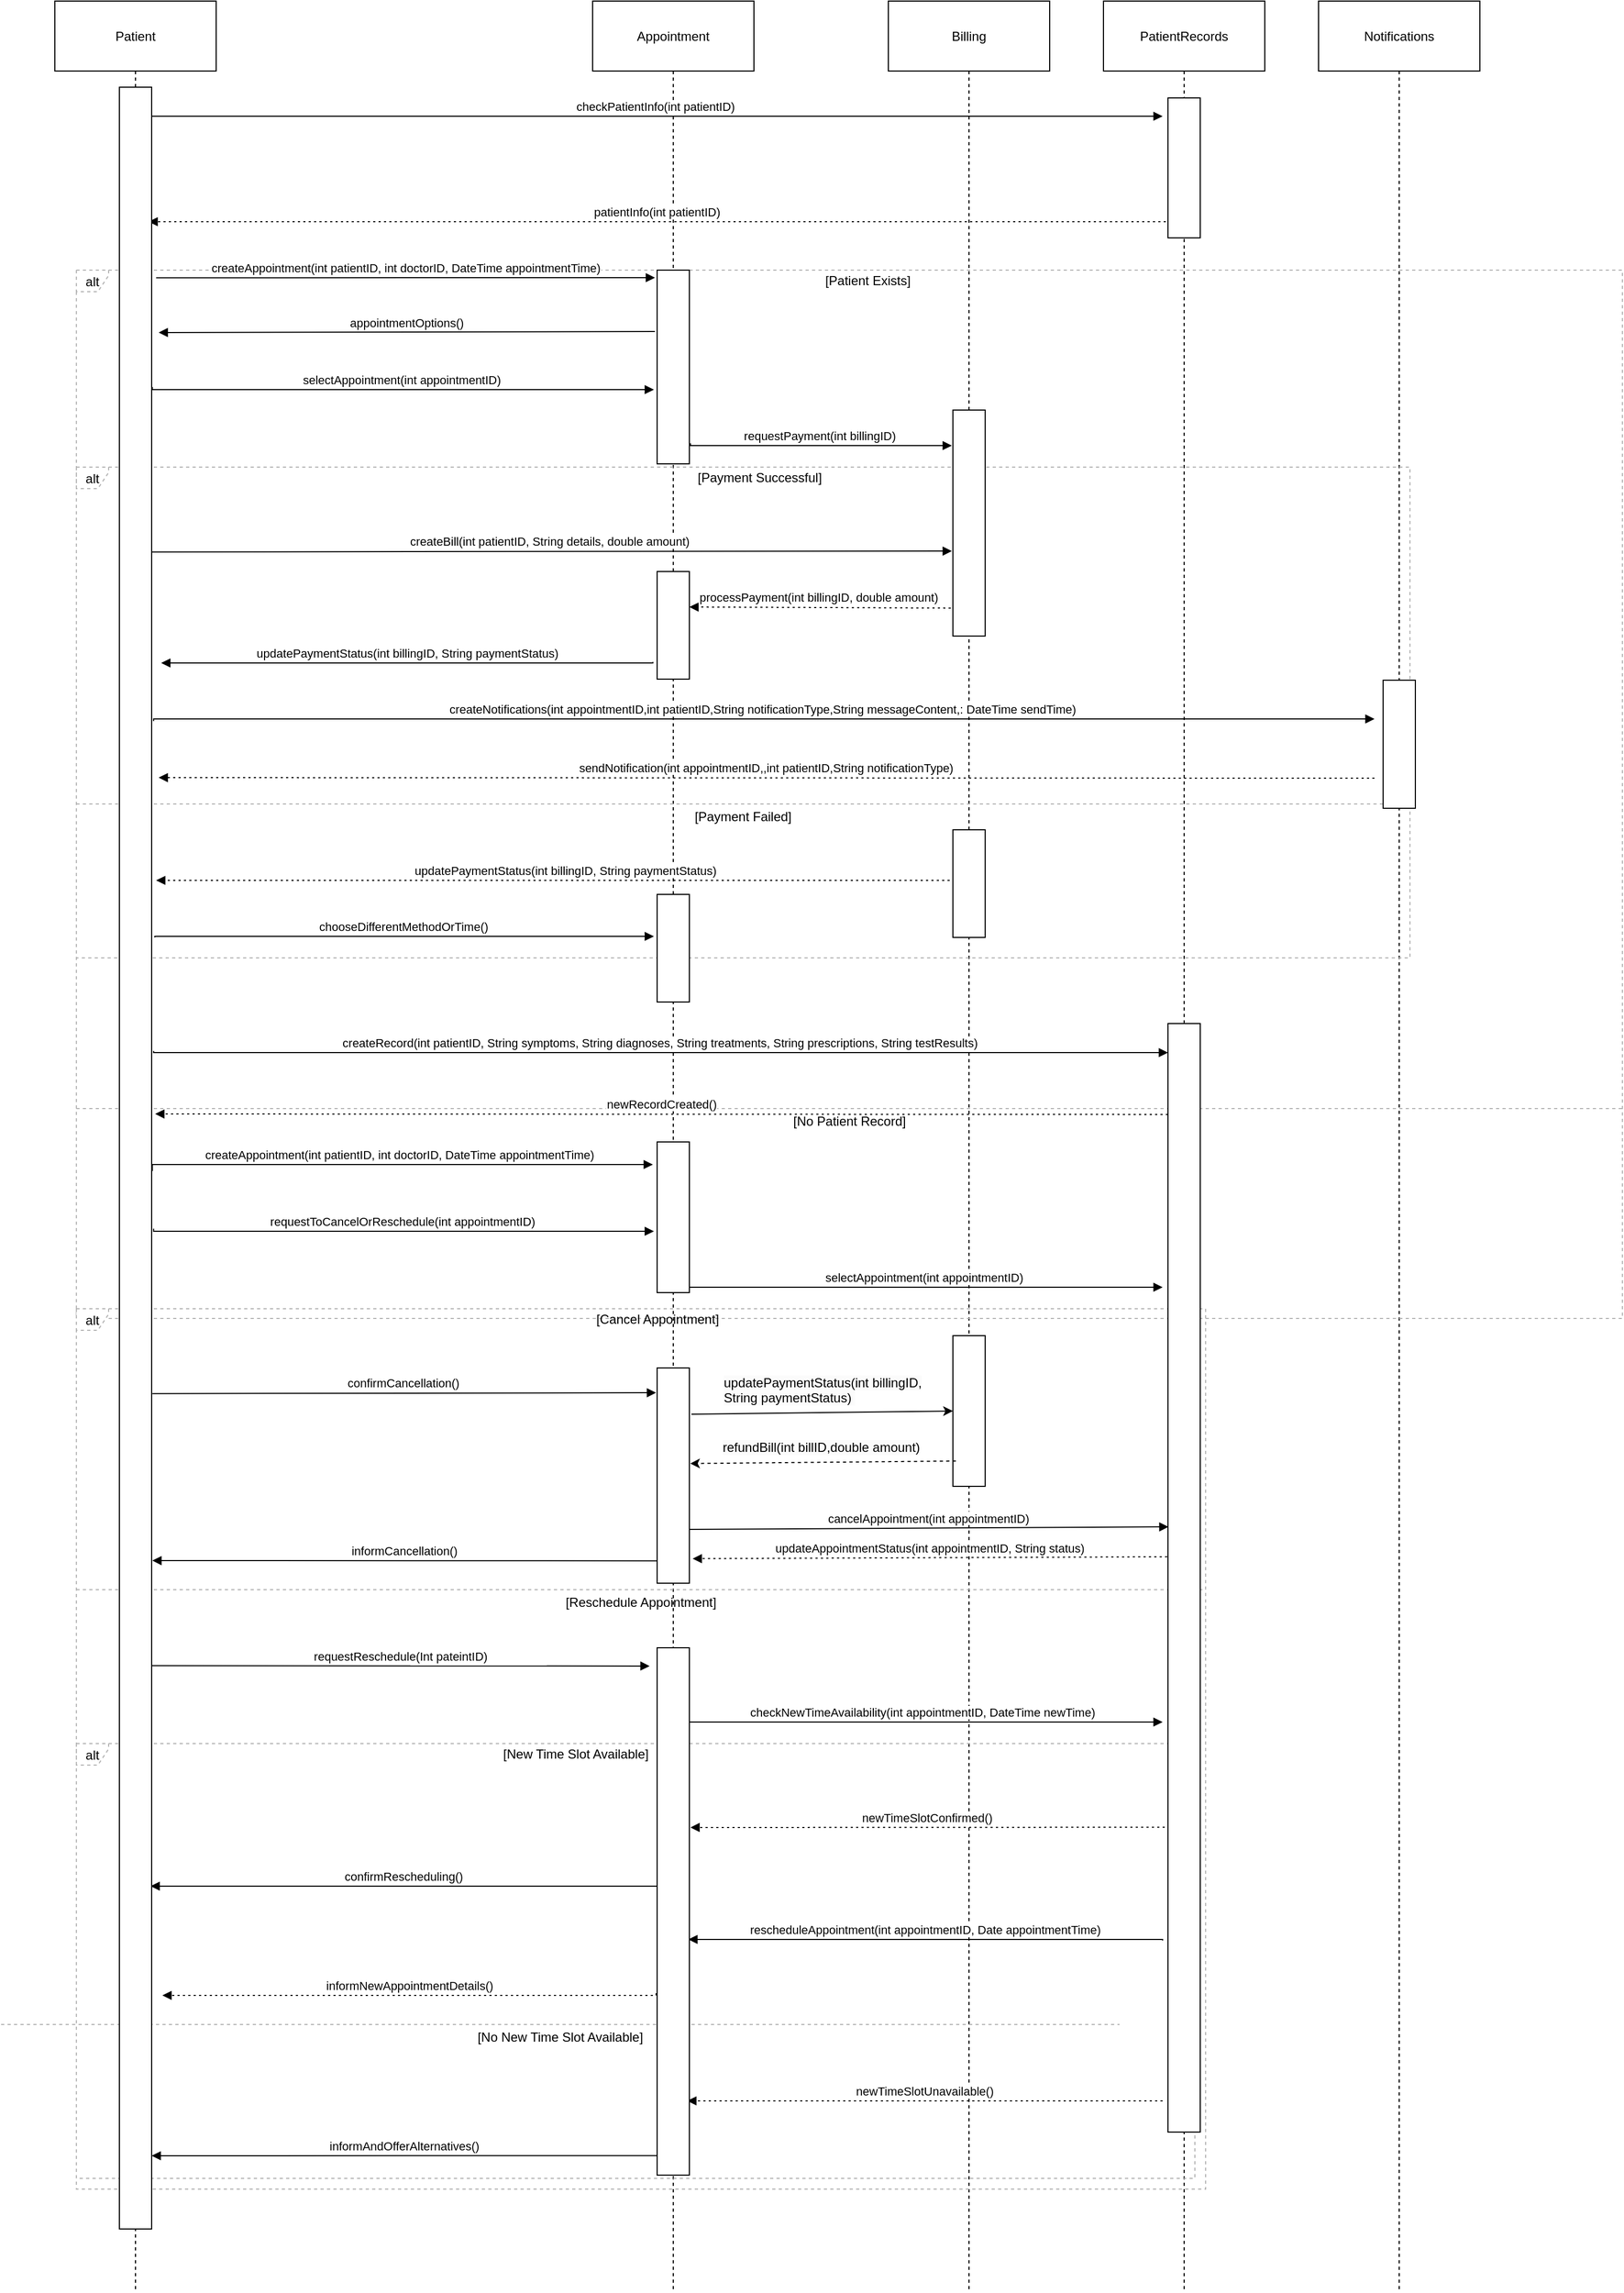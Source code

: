<mxfile version="22.1.11" type="device">
  <diagram name="第 1 页" id="eUVW0zMk8XJsIIq9NGio">
    <mxGraphModel dx="2514" dy="-9643" grid="1" gridSize="10" guides="1" tooltips="1" connect="1" arrows="1" fold="1" page="1" pageScale="1" pageWidth="827" pageHeight="1169" math="0" shadow="0">
      <root>
        <mxCell id="0" />
        <mxCell id="1" parent="0" />
        <mxCell id="6LqHcIYrVNOw7xoCtdqY-103" value="Patient" style="shape=umlLifeline;perimeter=lifelinePerimeter;whiteSpace=wrap;container=1;dropTarget=0;collapsible=0;recursiveResize=0;outlineConnect=0;portConstraint=eastwest;newEdgeStyle={&quot;edgeStyle&quot;:&quot;elbowEdgeStyle&quot;,&quot;elbow&quot;:&quot;vertical&quot;,&quot;curved&quot;:0,&quot;rounded&quot;:0};size=65;" vertex="1" parent="1">
          <mxGeometry x="20" y="10970" width="150" height="2128" as="geometry" />
        </mxCell>
        <mxCell id="6LqHcIYrVNOw7xoCtdqY-104" value="Appointment" style="shape=umlLifeline;perimeter=lifelinePerimeter;whiteSpace=wrap;container=1;dropTarget=0;collapsible=0;recursiveResize=0;outlineConnect=0;portConstraint=eastwest;newEdgeStyle={&quot;edgeStyle&quot;:&quot;elbowEdgeStyle&quot;,&quot;elbow&quot;:&quot;vertical&quot;,&quot;curved&quot;:0,&quot;rounded&quot;:0};size=65;" vertex="1" parent="1">
          <mxGeometry x="520" y="10970" width="150" height="2128" as="geometry" />
        </mxCell>
        <mxCell id="6LqHcIYrVNOw7xoCtdqY-105" value="Billing" style="shape=umlLifeline;perimeter=lifelinePerimeter;whiteSpace=wrap;container=1;dropTarget=0;collapsible=0;recursiveResize=0;outlineConnect=0;portConstraint=eastwest;newEdgeStyle={&quot;edgeStyle&quot;:&quot;elbowEdgeStyle&quot;,&quot;elbow&quot;:&quot;vertical&quot;,&quot;curved&quot;:0,&quot;rounded&quot;:0};size=65;" vertex="1" parent="1">
          <mxGeometry x="795" y="10970" width="150" height="2128" as="geometry" />
        </mxCell>
        <mxCell id="6LqHcIYrVNOw7xoCtdqY-106" value="PatientRecords" style="shape=umlLifeline;perimeter=lifelinePerimeter;whiteSpace=wrap;container=1;dropTarget=0;collapsible=0;recursiveResize=0;outlineConnect=0;portConstraint=eastwest;newEdgeStyle={&quot;edgeStyle&quot;:&quot;elbowEdgeStyle&quot;,&quot;elbow&quot;:&quot;vertical&quot;,&quot;curved&quot;:0,&quot;rounded&quot;:0};size=65;" vertex="1" parent="1">
          <mxGeometry x="995" y="10970" width="150" height="2128" as="geometry" />
        </mxCell>
        <mxCell id="6LqHcIYrVNOw7xoCtdqY-107" value="Notifications" style="shape=umlLifeline;perimeter=lifelinePerimeter;whiteSpace=wrap;container=1;dropTarget=0;collapsible=0;recursiveResize=0;outlineConnect=0;portConstraint=eastwest;newEdgeStyle={&quot;edgeStyle&quot;:&quot;elbowEdgeStyle&quot;,&quot;elbow&quot;:&quot;vertical&quot;,&quot;curved&quot;:0,&quot;rounded&quot;:0};size=65;" vertex="1" parent="1">
          <mxGeometry x="1195" y="10970" width="150" height="2128" as="geometry" />
        </mxCell>
        <mxCell id="6LqHcIYrVNOw7xoCtdqY-108" value="alt" style="shape=umlFrame;dashed=1;pointerEvents=0;dropTarget=0;strokeColor=#B3B3B3;height=20;width=30" vertex="1" parent="1">
          <mxGeometry x="40" y="11403" width="1240" height="456" as="geometry" />
        </mxCell>
        <mxCell id="6LqHcIYrVNOw7xoCtdqY-109" value="[Payment Successful]" style="text;strokeColor=none;fillColor=none;align=center;verticalAlign=middle;whiteSpace=wrap;" vertex="1" parent="6LqHcIYrVNOw7xoCtdqY-108">
          <mxGeometry x="31.13" width="1208.87" height="20" as="geometry" />
        </mxCell>
        <mxCell id="6LqHcIYrVNOw7xoCtdqY-110" value="[Payment Failed]" style="shape=line;dashed=1;whiteSpace=wrap;verticalAlign=top;labelPosition=center;verticalLabelPosition=middle;align=center;strokeColor=#B3B3B3;" vertex="1" parent="6LqHcIYrVNOw7xoCtdqY-108">
          <mxGeometry y="311" width="1240" height="4" as="geometry" />
        </mxCell>
        <mxCell id="6LqHcIYrVNOw7xoCtdqY-111" value="alt" style="shape=umlFrame;dashed=1;pointerEvents=0;dropTarget=0;strokeColor=#B3B3B3;height=20;width=30" vertex="1" parent="1">
          <mxGeometry x="40" y="11220" width="1437.5" height="974" as="geometry" />
        </mxCell>
        <mxCell id="6LqHcIYrVNOw7xoCtdqY-112" value="[Patient Exists]" style="text;strokeColor=none;fillColor=none;align=center;verticalAlign=middle;whiteSpace=wrap;" vertex="1" parent="6LqHcIYrVNOw7xoCtdqY-111">
          <mxGeometry x="35.494" width="1402.006" height="20" as="geometry" />
        </mxCell>
        <mxCell id="6LqHcIYrVNOw7xoCtdqY-113" value="[No Patient Record]" style="shape=line;dashed=1;whiteSpace=wrap;verticalAlign=top;labelPosition=center;verticalLabelPosition=middle;align=center;strokeColor=#B3B3B3;" vertex="1" parent="6LqHcIYrVNOw7xoCtdqY-111">
          <mxGeometry y="777" width="1437.5" height="4" as="geometry" />
        </mxCell>
        <mxCell id="6LqHcIYrVNOw7xoCtdqY-114" value="alt" style="shape=umlFrame;dashed=1;pointerEvents=0;dropTarget=0;strokeColor=#B3B3B3;height=20;width=30" vertex="1" parent="1">
          <mxGeometry x="40" y="12589" width="1040" height="404" as="geometry" />
        </mxCell>
        <mxCell id="6LqHcIYrVNOw7xoCtdqY-115" value="[New Time Slot Available]" style="text;strokeColor=none;fillColor=none;align=center;verticalAlign=middle;whiteSpace=wrap;" vertex="1" parent="6LqHcIYrVNOw7xoCtdqY-114">
          <mxGeometry x="-40.003" width="1008.643" height="20" as="geometry" />
        </mxCell>
        <mxCell id="6LqHcIYrVNOw7xoCtdqY-116" value="[No New Time Slot Available]" style="shape=line;dashed=1;whiteSpace=wrap;verticalAlign=top;labelPosition=center;verticalLabelPosition=middle;align=center;strokeColor=#B3B3B3;" vertex="1" parent="6LqHcIYrVNOw7xoCtdqY-114">
          <mxGeometry x="-70" y="259" width="1040" height="4" as="geometry" />
        </mxCell>
        <mxCell id="6LqHcIYrVNOw7xoCtdqY-117" value="alt" style="shape=umlFrame;dashed=1;pointerEvents=0;dropTarget=0;strokeColor=#B3B3B3;height=20;width=30" vertex="1" parent="1">
          <mxGeometry x="40" y="12185" width="1050" height="818" as="geometry" />
        </mxCell>
        <mxCell id="6LqHcIYrVNOw7xoCtdqY-118" value="[Cancel Appointment]" style="text;strokeColor=none;fillColor=none;align=center;verticalAlign=middle;whiteSpace=wrap;" vertex="1" parent="6LqHcIYrVNOw7xoCtdqY-117">
          <mxGeometry x="31.034" width="1018.966" height="20" as="geometry" />
        </mxCell>
        <mxCell id="6LqHcIYrVNOw7xoCtdqY-119" value="[Reschedule Appointment]" style="shape=line;dashed=1;whiteSpace=wrap;verticalAlign=top;labelPosition=center;verticalLabelPosition=middle;align=center;strokeColor=#B3B3B3;" vertex="1" parent="6LqHcIYrVNOw7xoCtdqY-117">
          <mxGeometry y="259" width="1050" height="4" as="geometry" />
        </mxCell>
        <mxCell id="6LqHcIYrVNOw7xoCtdqY-120" value="checkPatientInfo(int patientID)" style="verticalAlign=bottom;endArrow=block;edgeStyle=elbowEdgeStyle;elbow=vertical;curved=0;rounded=0;exitX=0.943;exitY=0.013;exitDx=0;exitDy=0;exitPerimeter=0;" edge="1" parent="1" source="6LqHcIYrVNOw7xoCtdqY-150">
          <mxGeometry relative="1" as="geometry">
            <Array as="points">
              <mxPoint x="593" y="11077" />
            </Array>
            <mxPoint x="1050" y="11077" as="targetPoint" />
          </mxGeometry>
        </mxCell>
        <mxCell id="6LqHcIYrVNOw7xoCtdqY-121" value="patientInfo(int patientID)" style="verticalAlign=bottom;endArrow=block;edgeStyle=elbowEdgeStyle;elbow=vertical;curved=0;rounded=0;dashed=1;dashPattern=2 3;entryX=0.904;entryY=0.063;entryDx=0;entryDy=0;entryPerimeter=0;exitX=-0.067;exitY=0.885;exitDx=0;exitDy=0;exitPerimeter=0;" edge="1" parent="1" source="6LqHcIYrVNOw7xoCtdqY-213" target="6LqHcIYrVNOw7xoCtdqY-150">
          <mxGeometry relative="1" as="geometry">
            <Array as="points">
              <mxPoint x="593" y="11175" />
            </Array>
          </mxGeometry>
        </mxCell>
        <mxCell id="6LqHcIYrVNOw7xoCtdqY-122" value="createAppointment(int patientID, int doctorID, DateTime appointmentTime)" style="verticalAlign=bottom;endArrow=block;edgeStyle=elbowEdgeStyle;elbow=vertical;curved=0;rounded=0;exitX=1.139;exitY=0.089;exitDx=0;exitDy=0;exitPerimeter=0;entryX=-0.067;entryY=0.044;entryDx=0;entryDy=0;entryPerimeter=0;" edge="1" parent="1" source="6LqHcIYrVNOw7xoCtdqY-150" target="6LqHcIYrVNOw7xoCtdqY-204">
          <mxGeometry relative="1" as="geometry">
            <Array as="points">
              <mxPoint x="355" y="11227" />
            </Array>
          </mxGeometry>
        </mxCell>
        <mxCell id="6LqHcIYrVNOw7xoCtdqY-123" value="appointmentOptions()" style="verticalAlign=bottom;endArrow=block;edgeStyle=elbowEdgeStyle;elbow=vertical;curved=0;rounded=0;entryX=1.218;entryY=0.115;entryDx=0;entryDy=0;entryPerimeter=0;exitX=-0.067;exitY=0.317;exitDx=0;exitDy=0;exitPerimeter=0;" edge="1" parent="1" source="6LqHcIYrVNOw7xoCtdqY-204" target="6LqHcIYrVNOw7xoCtdqY-150">
          <mxGeometry relative="1" as="geometry">
            <Array as="points" />
          </mxGeometry>
        </mxCell>
        <mxCell id="6LqHcIYrVNOw7xoCtdqY-124" value="selectAppointment(int appointmentID)" style="verticalAlign=bottom;endArrow=block;edgeStyle=elbowEdgeStyle;elbow=vertical;curved=0;rounded=0;exitX=1.022;exitY=0.14;exitDx=0;exitDy=0;exitPerimeter=0;entryX=-0.1;entryY=0.617;entryDx=0;entryDy=0;entryPerimeter=0;" edge="1" parent="1" source="6LqHcIYrVNOw7xoCtdqY-150" target="6LqHcIYrVNOw7xoCtdqY-204">
          <mxGeometry relative="1" as="geometry">
            <Array as="points">
              <mxPoint x="355" y="11331" />
            </Array>
            <mxPoint x="595" y="11331" as="targetPoint" />
          </mxGeometry>
        </mxCell>
        <mxCell id="6LqHcIYrVNOw7xoCtdqY-125" value="requestPayment(int billingID)" style="verticalAlign=bottom;endArrow=block;edgeStyle=elbowEdgeStyle;elbow=vertical;curved=0;rounded=0;exitX=1.033;exitY=0.894;exitDx=0;exitDy=0;exitPerimeter=0;entryX=-0.033;entryY=0.157;entryDx=0;entryDy=0;entryPerimeter=0;" edge="1" parent="1" source="6LqHcIYrVNOw7xoCtdqY-204" target="6LqHcIYrVNOw7xoCtdqY-211">
          <mxGeometry relative="1" as="geometry">
            <Array as="points">
              <mxPoint x="743" y="11383" />
            </Array>
          </mxGeometry>
        </mxCell>
        <mxCell id="6LqHcIYrVNOw7xoCtdqY-126" value="createBill(int patientID, String details, double amount)" style="verticalAlign=bottom;endArrow=block;edgeStyle=elbowEdgeStyle;elbow=vertical;curved=0;rounded=0;exitX=0.904;exitY=0.217;exitDx=0;exitDy=0;exitPerimeter=0;entryX=-0.033;entryY=0.624;entryDx=0;entryDy=0;entryPerimeter=0;" edge="1" parent="1" source="6LqHcIYrVNOw7xoCtdqY-150" target="6LqHcIYrVNOw7xoCtdqY-211">
          <mxGeometry relative="1" as="geometry">
            <Array as="points">
              <mxPoint x="493" y="11481" />
            </Array>
          </mxGeometry>
        </mxCell>
        <mxCell id="6LqHcIYrVNOw7xoCtdqY-127" value="processPayment(int billingID, double amount) " style="verticalAlign=bottom;endArrow=block;edgeStyle=elbowEdgeStyle;elbow=vertical;curved=0;rounded=0;dashed=1;dashPattern=2 3;entryX=1;entryY=0.33;entryDx=0;entryDy=0;entryPerimeter=0;exitX=-0.067;exitY=0.876;exitDx=0;exitDy=0;exitPerimeter=0;" edge="1" parent="1" source="6LqHcIYrVNOw7xoCtdqY-211" target="6LqHcIYrVNOw7xoCtdqY-205">
          <mxGeometry relative="1" as="geometry">
            <Array as="points">
              <mxPoint x="743" y="11533" />
            </Array>
          </mxGeometry>
        </mxCell>
        <mxCell id="6LqHcIYrVNOw7xoCtdqY-128" value="updatePaymentStatus(int billingID, String paymentStatus)" style="verticalAlign=bottom;endArrow=block;edgeStyle=elbowEdgeStyle;elbow=vertical;curved=0;rounded=0;entryX=1.296;entryY=0.269;entryDx=0;entryDy=0;entryPerimeter=0;exitX=-0.133;exitY=0.84;exitDx=0;exitDy=0;exitPerimeter=0;" edge="1" parent="1" source="6LqHcIYrVNOw7xoCtdqY-205" target="6LqHcIYrVNOw7xoCtdqY-150">
          <mxGeometry relative="1" as="geometry">
            <Array as="points">
              <mxPoint x="355" y="11585" />
            </Array>
            <mxPoint x="120" y="11585" as="targetPoint" />
          </mxGeometry>
        </mxCell>
        <mxCell id="6LqHcIYrVNOw7xoCtdqY-129" value="createNotifications(int appointmentID,int patientID,String notificationType,String messageContent,: DateTime sendTime)" style="verticalAlign=bottom;endArrow=block;edgeStyle=elbowEdgeStyle;elbow=vertical;curved=0;rounded=0;exitX=1.061;exitY=0.296;exitDx=0;exitDy=0;exitPerimeter=0;entryX=-0.267;entryY=0.303;entryDx=0;entryDy=0;entryPerimeter=0;" edge="1" parent="1" source="6LqHcIYrVNOw7xoCtdqY-150" target="6LqHcIYrVNOw7xoCtdqY-215">
          <mxGeometry relative="1" as="geometry">
            <Array as="points">
              <mxPoint x="693" y="11637" />
            </Array>
            <mxPoint x="1190" y="11637" as="targetPoint" />
          </mxGeometry>
        </mxCell>
        <mxCell id="6LqHcIYrVNOw7xoCtdqY-130" value="sendNotification(int appointmentID,,int patientID,String notificationType)" style="verticalAlign=bottom;endArrow=block;edgeStyle=elbowEdgeStyle;elbow=vertical;curved=0;rounded=0;dashed=1;dashPattern=2 3;entryX=1.218;entryY=0.322;entryDx=0;entryDy=0;entryPerimeter=0;exitX=-0.267;exitY=0.765;exitDx=0;exitDy=0;exitPerimeter=0;" edge="1" parent="1" source="6LqHcIYrVNOw7xoCtdqY-215" target="6LqHcIYrVNOw7xoCtdqY-150">
          <mxGeometry relative="1" as="geometry">
            <Array as="points" />
          </mxGeometry>
        </mxCell>
        <mxCell id="6LqHcIYrVNOw7xoCtdqY-131" value="updatePaymentStatus(int billingID, String paymentStatus)" style="verticalAlign=bottom;endArrow=block;edgeStyle=elbowEdgeStyle;elbow=vertical;curved=0;rounded=0;dashed=1;dashPattern=2 3;entryX=1.139;entryY=0.37;entryDx=0;entryDy=0;entryPerimeter=0;exitX=0;exitY=0.25;exitDx=0;exitDy=0;" edge="1" parent="1" source="6LqHcIYrVNOw7xoCtdqY-212" target="6LqHcIYrVNOw7xoCtdqY-150">
          <mxGeometry x="0.001" relative="1" as="geometry">
            <Array as="points">
              <mxPoint x="493" y="11787" />
            </Array>
            <mxPoint as="offset" />
          </mxGeometry>
        </mxCell>
        <mxCell id="6LqHcIYrVNOw7xoCtdqY-132" value="chooseDifferentMethodOrTime()" style="verticalAlign=bottom;endArrow=block;edgeStyle=elbowEdgeStyle;elbow=vertical;curved=0;rounded=0;exitX=1.1;exitY=0.397;exitDx=0;exitDy=0;exitPerimeter=0;entryX=-0.1;entryY=0.39;entryDx=0;entryDy=0;entryPerimeter=0;" edge="1" parent="1" source="6LqHcIYrVNOw7xoCtdqY-150" target="6LqHcIYrVNOw7xoCtdqY-207">
          <mxGeometry relative="1" as="geometry">
            <Array as="points">
              <mxPoint x="355" y="11839" />
            </Array>
          </mxGeometry>
        </mxCell>
        <mxCell id="6LqHcIYrVNOw7xoCtdqY-133" value="createRecord(int patientID, String symptoms, String diagnoses, String treatments, String prescriptions, String testResults)" style="verticalAlign=bottom;endArrow=block;edgeStyle=elbowEdgeStyle;elbow=vertical;curved=0;rounded=0;exitX=1.061;exitY=0.45;exitDx=0;exitDy=0;exitPerimeter=0;entryX=0;entryY=0.026;entryDx=0;entryDy=0;entryPerimeter=0;" edge="1" parent="1" source="6LqHcIYrVNOw7xoCtdqY-150" target="6LqHcIYrVNOw7xoCtdqY-214">
          <mxGeometry relative="1" as="geometry">
            <Array as="points">
              <mxPoint x="593" y="11947" />
            </Array>
          </mxGeometry>
        </mxCell>
        <mxCell id="6LqHcIYrVNOw7xoCtdqY-134" value="newRecordCreated()" style="verticalAlign=bottom;endArrow=block;edgeStyle=elbowEdgeStyle;elbow=vertical;curved=0;rounded=0;dashed=1;dashPattern=2 3;entryX=0.051;entryY=1.75;entryDx=0;entryDy=0;entryPerimeter=0;exitX=0;exitY=0.082;exitDx=0;exitDy=0;exitPerimeter=0;" edge="1" parent="1" source="6LqHcIYrVNOw7xoCtdqY-214" target="6LqHcIYrVNOw7xoCtdqY-113">
          <mxGeometry relative="1" as="geometry">
            <Array as="points" />
          </mxGeometry>
        </mxCell>
        <mxCell id="6LqHcIYrVNOw7xoCtdqY-135" value="createAppointment(int patientID, int doctorID, DateTime appointmentTime)" style="verticalAlign=bottom;endArrow=block;edgeStyle=elbowEdgeStyle;elbow=vertical;curved=0;rounded=0;exitX=1.022;exitY=0.506;exitDx=0;exitDy=0;exitPerimeter=0;entryX=-0.133;entryY=0.157;entryDx=0;entryDy=0;entryPerimeter=0;" edge="1" parent="1" source="6LqHcIYrVNOw7xoCtdqY-150" target="6LqHcIYrVNOw7xoCtdqY-208">
          <mxGeometry relative="1" as="geometry">
            <Array as="points">
              <mxPoint x="355" y="12051" />
            </Array>
          </mxGeometry>
        </mxCell>
        <mxCell id="6LqHcIYrVNOw7xoCtdqY-136" value="requestToCancelOrReschedule(int appointmentID)" style="verticalAlign=bottom;endArrow=block;edgeStyle=elbowEdgeStyle;elbow=vertical;curved=0;rounded=0;exitX=1.061;exitY=0.533;exitDx=0;exitDy=0;exitPerimeter=0;entryX=-0.1;entryY=0.593;entryDx=0;entryDy=0;entryPerimeter=0;" edge="1" parent="1" source="6LqHcIYrVNOw7xoCtdqY-150" target="6LqHcIYrVNOw7xoCtdqY-208">
          <mxGeometry relative="1" as="geometry">
            <Array as="points">
              <mxPoint x="355" y="12113" />
            </Array>
          </mxGeometry>
        </mxCell>
        <mxCell id="6LqHcIYrVNOw7xoCtdqY-137" value="selectAppointment(int appointmentID)" style="verticalAlign=bottom;endArrow=block;edgeStyle=elbowEdgeStyle;elbow=vertical;curved=0;rounded=0;exitX=0.933;exitY=0.957;exitDx=0;exitDy=0;exitPerimeter=0;" edge="1" parent="1" source="6LqHcIYrVNOw7xoCtdqY-208">
          <mxGeometry relative="1" as="geometry">
            <Array as="points">
              <mxPoint x="843" y="12165" />
            </Array>
            <mxPoint x="1050" y="12165" as="targetPoint" />
          </mxGeometry>
        </mxCell>
        <mxCell id="6LqHcIYrVNOw7xoCtdqY-138" value="confirmCancellation()" style="verticalAlign=bottom;endArrow=block;edgeStyle=elbowEdgeStyle;elbow=vertical;curved=0;rounded=0;exitX=1.022;exitY=0.61;exitDx=0;exitDy=0;exitPerimeter=0;entryX=-0.033;entryY=0.115;entryDx=0;entryDy=0;entryPerimeter=0;" edge="1" parent="1" source="6LqHcIYrVNOw7xoCtdqY-150" target="6LqHcIYrVNOw7xoCtdqY-209">
          <mxGeometry relative="1" as="geometry">
            <Array as="points">
              <mxPoint x="355" y="12263" />
            </Array>
          </mxGeometry>
        </mxCell>
        <mxCell id="6LqHcIYrVNOw7xoCtdqY-139" value="cancelAppointment(int appointmentID)" style="verticalAlign=bottom;endArrow=block;elbow=vertical;rounded=0;exitX=1;exitY=0.75;exitDx=0;exitDy=0;entryX=0.014;entryY=0.454;entryDx=0;entryDy=0;entryPerimeter=0;" edge="1" parent="1" source="6LqHcIYrVNOw7xoCtdqY-209" target="6LqHcIYrVNOw7xoCtdqY-214">
          <mxGeometry relative="1" as="geometry">
            <mxPoint x="670" y="12360" as="sourcePoint" />
            <mxPoint x="1020" y="12360" as="targetPoint" />
          </mxGeometry>
        </mxCell>
        <mxCell id="6LqHcIYrVNOw7xoCtdqY-140" value="updateAppointmentStatus(int appointmentID, String status)" style="verticalAlign=bottom;endArrow=block;elbow=vertical;rounded=0;dashed=1;dashPattern=2 3;entryX=1.102;entryY=0.886;entryDx=0;entryDy=0;entryPerimeter=0;exitX=-0.025;exitY=0.481;exitDx=0;exitDy=0;exitPerimeter=0;" edge="1" parent="1" source="6LqHcIYrVNOw7xoCtdqY-214" target="6LqHcIYrVNOw7xoCtdqY-209">
          <mxGeometry relative="1" as="geometry">
            <mxPoint x="1020" y="12405" as="sourcePoint" />
            <mxPoint x="670" y="12415" as="targetPoint" />
          </mxGeometry>
        </mxCell>
        <mxCell id="6LqHcIYrVNOw7xoCtdqY-141" value="informCancellation()" style="verticalAlign=bottom;endArrow=block;edgeStyle=elbowEdgeStyle;elbow=vertical;curved=0;rounded=0;entryX=1.022;entryY=0.688;entryDx=0;entryDy=0;entryPerimeter=0;exitX=0;exitY=0.896;exitDx=0;exitDy=0;exitPerimeter=0;" edge="1" parent="1" source="6LqHcIYrVNOw7xoCtdqY-209" target="6LqHcIYrVNOw7xoCtdqY-150">
          <mxGeometry relative="1" as="geometry">
            <Array as="points">
              <mxPoint x="355" y="12419" />
            </Array>
          </mxGeometry>
        </mxCell>
        <mxCell id="6LqHcIYrVNOw7xoCtdqY-142" value="requestReschedule(Int pateintID)" style="verticalAlign=bottom;endArrow=block;edgeStyle=elbowEdgeStyle;elbow=vertical;curved=0;rounded=0;exitX=1;exitY=0.737;exitDx=0;exitDy=0;exitPerimeter=0;entryX=-0.233;entryY=0.035;entryDx=0;entryDy=0;entryPerimeter=0;" edge="1" parent="1" source="6LqHcIYrVNOw7xoCtdqY-150" target="6LqHcIYrVNOw7xoCtdqY-210">
          <mxGeometry relative="1" as="geometry">
            <Array as="points">
              <mxPoint x="355" y="12517" />
            </Array>
            <mxPoint x="560" y="12517" as="targetPoint" />
          </mxGeometry>
        </mxCell>
        <mxCell id="6LqHcIYrVNOw7xoCtdqY-143" value="checkNewTimeAvailability(int appointmentID, DateTime newTime)" style="verticalAlign=bottom;endArrow=block;edgeStyle=elbowEdgeStyle;elbow=vertical;curved=0;rounded=0;exitX=1;exitY=0.75;exitDx=0;exitDy=0;" edge="1" parent="1">
          <mxGeometry relative="1" as="geometry">
            <Array as="points">
              <mxPoint x="640" y="12569" />
            </Array>
            <mxPoint x="610" y="12575" as="sourcePoint" />
            <mxPoint x="1050" y="12569" as="targetPoint" />
          </mxGeometry>
        </mxCell>
        <mxCell id="6LqHcIYrVNOw7xoCtdqY-144" value="newTimeSlotConfirmed()" style="verticalAlign=bottom;endArrow=block;edgeStyle=elbowEdgeStyle;elbow=vertical;curved=0;rounded=0;dashed=1;dashPattern=2 3;entryX=1.033;entryY=0.339;entryDx=0;entryDy=0;entryPerimeter=0;exitX=-0.1;exitY=0.725;exitDx=0;exitDy=0;exitPerimeter=0;" edge="1" parent="1" source="6LqHcIYrVNOw7xoCtdqY-214" target="6LqHcIYrVNOw7xoCtdqY-210">
          <mxGeometry relative="1" as="geometry">
            <Array as="points">
              <mxPoint x="843" y="12667" />
            </Array>
          </mxGeometry>
        </mxCell>
        <mxCell id="6LqHcIYrVNOw7xoCtdqY-145" value="confirmRescheduling()" style="verticalAlign=bottom;endArrow=block;edgeStyle=elbowEdgeStyle;elbow=vertical;curved=0;rounded=0;entryX=0.967;entryY=0.84;entryDx=0;entryDy=0;entryPerimeter=0;exitX=0;exitY=0.452;exitDx=0;exitDy=0;exitPerimeter=0;" edge="1" parent="1" source="6LqHcIYrVNOw7xoCtdqY-210" target="6LqHcIYrVNOw7xoCtdqY-150">
          <mxGeometry relative="1" as="geometry">
            <Array as="points" />
            <mxPoint x="130" y="12720" as="targetPoint" />
          </mxGeometry>
        </mxCell>
        <mxCell id="6LqHcIYrVNOw7xoCtdqY-146" value="rescheduleAppointment(int appointmentID, Date appointmentTime)" style="verticalAlign=bottom;endArrow=block;edgeStyle=elbowEdgeStyle;elbow=vertical;curved=0;rounded=0;entryX=0.967;entryY=0.555;entryDx=0;entryDy=0;entryPerimeter=0;" edge="1" parent="1" target="6LqHcIYrVNOw7xoCtdqY-210">
          <mxGeometry relative="1" as="geometry">
            <Array as="points">
              <mxPoint x="843" y="12771" />
            </Array>
            <mxPoint x="1050" y="12772" as="sourcePoint" />
          </mxGeometry>
        </mxCell>
        <mxCell id="6LqHcIYrVNOw7xoCtdqY-147" value="informNewAppointmentDetails()" style="verticalAlign=bottom;endArrow=block;edgeStyle=elbowEdgeStyle;elbow=vertical;curved=0;rounded=0;dashed=1;dashPattern=2 3;exitX=-0.033;exitY=0.655;exitDx=0;exitDy=0;exitPerimeter=0;" edge="1" parent="1" source="6LqHcIYrVNOw7xoCtdqY-210">
          <mxGeometry x="0.002" relative="1" as="geometry">
            <Array as="points">
              <mxPoint x="355" y="12823" />
            </Array>
            <mxPoint x="120" y="12823" as="targetPoint" />
            <mxPoint as="offset" />
          </mxGeometry>
        </mxCell>
        <mxCell id="6LqHcIYrVNOw7xoCtdqY-148" value="newTimeSlotUnavailable()" style="verticalAlign=bottom;endArrow=block;edgeStyle=elbowEdgeStyle;elbow=vertical;curved=0;rounded=0;dashed=1;dashPattern=2 3;entryX=0.933;entryY=0.859;entryDx=0;entryDy=0;entryPerimeter=0;" edge="1" parent="1" target="6LqHcIYrVNOw7xoCtdqY-210">
          <mxGeometry relative="1" as="geometry">
            <Array as="points">
              <mxPoint x="843" y="12921" />
            </Array>
            <mxPoint x="1050" y="12921" as="sourcePoint" />
          </mxGeometry>
        </mxCell>
        <mxCell id="6LqHcIYrVNOw7xoCtdqY-149" value="informAndOfferAlternatives()" style="verticalAlign=bottom;endArrow=block;edgeStyle=elbowEdgeStyle;elbow=vertical;curved=0;rounded=0;exitX=0;exitY=0.963;exitDx=0;exitDy=0;exitPerimeter=0;" edge="1" parent="1" source="6LqHcIYrVNOw7xoCtdqY-210">
          <mxGeometry relative="1" as="geometry">
            <Array as="points" />
            <mxPoint x="110" y="12972" as="targetPoint" />
          </mxGeometry>
        </mxCell>
        <mxCell id="6LqHcIYrVNOw7xoCtdqY-151" value="" style="verticalAlign=bottom;endArrow=block;edgeStyle=elbowEdgeStyle;elbow=vertical;curved=0;rounded=0;" edge="1" parent="1" source="6LqHcIYrVNOw7xoCtdqY-103" target="6LqHcIYrVNOw7xoCtdqY-150">
          <mxGeometry relative="1" as="geometry">
            <Array as="points" />
            <mxPoint x="94" y="11077" as="sourcePoint" />
            <mxPoint x="1070" y="11077" as="targetPoint" />
          </mxGeometry>
        </mxCell>
        <mxCell id="6LqHcIYrVNOw7xoCtdqY-211" value="" style="rounded=0;whiteSpace=wrap;html=1;" vertex="1" parent="1">
          <mxGeometry x="855" y="11350" width="30" height="210" as="geometry" />
        </mxCell>
        <mxCell id="6LqHcIYrVNOw7xoCtdqY-204" value="" style="rounded=0;whiteSpace=wrap;html=1;" vertex="1" parent="1">
          <mxGeometry x="580" y="11220" width="30" height="180" as="geometry" />
        </mxCell>
        <mxCell id="6LqHcIYrVNOw7xoCtdqY-150" value="" style="rounded=0;whiteSpace=wrap;html=1;" vertex="1" parent="1">
          <mxGeometry x="80" y="11050" width="30" height="1990" as="geometry" />
        </mxCell>
        <mxCell id="6LqHcIYrVNOw7xoCtdqY-205" value="" style="rounded=0;whiteSpace=wrap;html=1;" vertex="1" parent="1">
          <mxGeometry x="580" y="11500" width="30" height="100" as="geometry" />
        </mxCell>
        <mxCell id="6LqHcIYrVNOw7xoCtdqY-207" value="" style="rounded=0;whiteSpace=wrap;html=1;" vertex="1" parent="1">
          <mxGeometry x="580" y="11800" width="30" height="100" as="geometry" />
        </mxCell>
        <mxCell id="6LqHcIYrVNOw7xoCtdqY-212" value="" style="rounded=0;whiteSpace=wrap;html=1;" vertex="1" parent="1">
          <mxGeometry x="855" y="11740" width="30" height="100" as="geometry" />
        </mxCell>
        <mxCell id="6LqHcIYrVNOw7xoCtdqY-208" value="" style="rounded=0;whiteSpace=wrap;html=1;" vertex="1" parent="1">
          <mxGeometry x="580" y="12030" width="30" height="140" as="geometry" />
        </mxCell>
        <mxCell id="6LqHcIYrVNOw7xoCtdqY-209" value="" style="rounded=0;whiteSpace=wrap;html=1;" vertex="1" parent="1">
          <mxGeometry x="580" y="12240" width="30" height="200" as="geometry" />
        </mxCell>
        <mxCell id="6LqHcIYrVNOw7xoCtdqY-210" value="" style="rounded=0;whiteSpace=wrap;html=1;" vertex="1" parent="1">
          <mxGeometry x="580" y="12500" width="30" height="490" as="geometry" />
        </mxCell>
        <mxCell id="6LqHcIYrVNOw7xoCtdqY-214" value="" style="rounded=0;whiteSpace=wrap;html=1;" vertex="1" parent="1">
          <mxGeometry x="1055" y="11920" width="30" height="1030" as="geometry" />
        </mxCell>
        <mxCell id="6LqHcIYrVNOw7xoCtdqY-215" value="" style="rounded=0;whiteSpace=wrap;html=1;" vertex="1" parent="1">
          <mxGeometry x="1255" y="11601" width="30" height="119" as="geometry" />
        </mxCell>
        <mxCell id="6LqHcIYrVNOw7xoCtdqY-213" value="" style="rounded=0;whiteSpace=wrap;html=1;" vertex="1" parent="1">
          <mxGeometry x="1055" y="11060" width="30" height="130" as="geometry" />
        </mxCell>
        <mxCell id="6LqHcIYrVNOw7xoCtdqY-222" value="" style="rounded=0;whiteSpace=wrap;html=1;" vertex="1" parent="1">
          <mxGeometry x="855" y="12210" width="30" height="140" as="geometry" />
        </mxCell>
        <mxCell id="6LqHcIYrVNOw7xoCtdqY-223" value="" style="endArrow=classic;html=1;rounded=0;exitX=1.063;exitY=0.215;exitDx=0;exitDy=0;exitPerimeter=0;entryX=0;entryY=0.5;entryDx=0;entryDy=0;" edge="1" parent="1" source="6LqHcIYrVNOw7xoCtdqY-209" target="6LqHcIYrVNOw7xoCtdqY-222">
          <mxGeometry width="50" height="50" relative="1" as="geometry">
            <mxPoint x="660" y="12320" as="sourcePoint" />
            <mxPoint x="710" y="12270" as="targetPoint" />
          </mxGeometry>
        </mxCell>
        <mxCell id="6LqHcIYrVNOw7xoCtdqY-224" value="" style="endArrow=classic;html=1;rounded=0;entryX=1.024;entryY=0.444;entryDx=0;entryDy=0;entryPerimeter=0;dashed=1;exitX=0.092;exitY=0.832;exitDx=0;exitDy=0;exitPerimeter=0;" edge="1" parent="1" source="6LqHcIYrVNOw7xoCtdqY-222" target="6LqHcIYrVNOw7xoCtdqY-209">
          <mxGeometry width="50" height="50" relative="1" as="geometry">
            <mxPoint x="860" y="12329" as="sourcePoint" />
            <mxPoint x="750" y="12310" as="targetPoint" />
          </mxGeometry>
        </mxCell>
        <mxCell id="6LqHcIYrVNOw7xoCtdqY-225" value="&lt;span style=&quot;color: rgb(0, 0, 0); font-style: normal; font-variant-ligatures: normal; font-variant-caps: normal; font-weight: 400; letter-spacing: normal; orphans: 2; text-align: left; text-indent: 0px; text-transform: none; widows: 2; word-spacing: 0px; -webkit-text-stroke-width: 0px; background-color: rgb(251, 251, 251); text-decoration-thickness: initial; text-decoration-style: initial; text-decoration-color: initial; float: none; display: inline !important;&quot;&gt;&lt;font face=&quot;Helvetica&quot;&gt;updatePaymentStatus(int billingID, &lt;br&gt;String paymentStatus)&amp;nbsp;&lt;/font&gt;&lt;/span&gt;" style="text;whiteSpace=wrap;html=1;" vertex="1" parent="1">
          <mxGeometry x="640" y="12240" width="210" height="40" as="geometry" />
        </mxCell>
        <mxCell id="6LqHcIYrVNOw7xoCtdqY-227" value="&lt;span style=&quot;color: rgb(0, 0, 0); font-style: normal; font-variant-ligatures: normal; font-variant-caps: normal; font-weight: 400; letter-spacing: normal; orphans: 2; text-align: left; text-indent: 0px; text-transform: none; widows: 2; word-spacing: 0px; -webkit-text-stroke-width: 0px; background-color: rgb(251, 251, 251); text-decoration-thickness: initial; text-decoration-style: initial; text-decoration-color: initial; float: none; display: inline !important;&quot;&gt;&lt;font face=&quot;Helvetica&quot; style=&quot;font-size: 12px;&quot;&gt;refundBill(int billID,double amount)&lt;/font&gt;&lt;/span&gt;" style="text;whiteSpace=wrap;html=1;" vertex="1" parent="1">
          <mxGeometry x="638.75" y="12300" width="240" height="20" as="geometry" />
        </mxCell>
      </root>
    </mxGraphModel>
  </diagram>
</mxfile>
